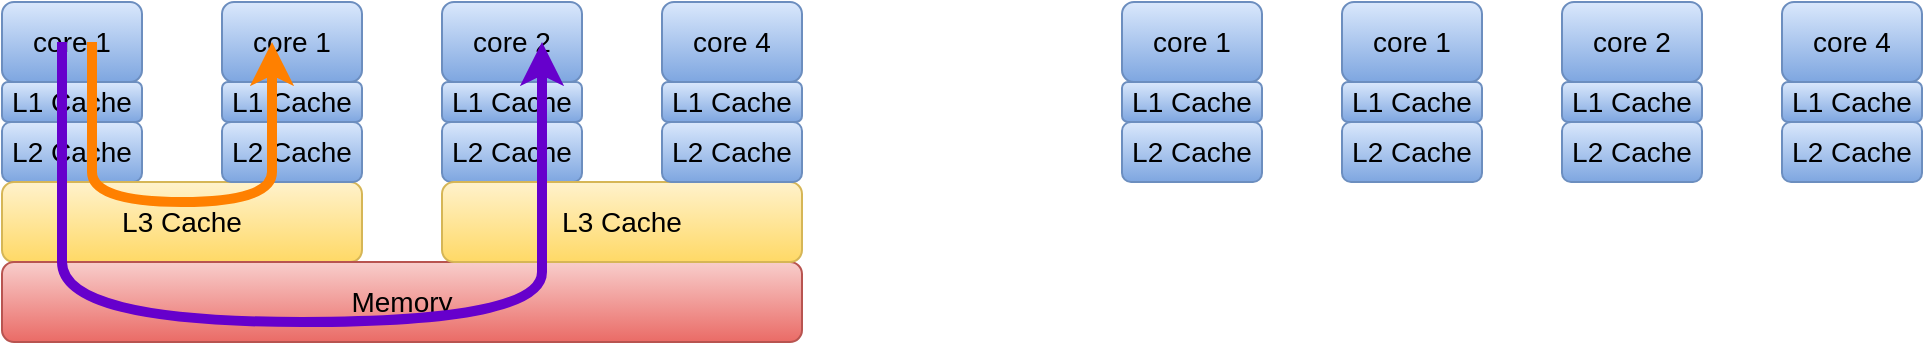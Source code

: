 <mxfile version="24.7.7">
  <diagram name="第 1 页" id="pUntowRnoI_7Z-hXx59B">
    <mxGraphModel dx="1195" dy="615" grid="1" gridSize="10" guides="1" tooltips="1" connect="1" arrows="1" fold="1" page="1" pageScale="1" pageWidth="1169" pageHeight="827" math="0" shadow="0">
      <root>
        <mxCell id="0" />
        <mxCell id="1" parent="0" />
        <mxCell id="2Wx2unt4PNLrUicuaQ1I-2" value="L1 Cache" style="rounded=1;whiteSpace=wrap;html=1;fillColor=#dae8fc;gradientColor=#7ea6e0;strokeColor=#6c8ebf;fontSize=14;" vertex="1" parent="1">
          <mxGeometry x="40" y="80" width="70" height="20" as="geometry" />
        </mxCell>
        <mxCell id="2Wx2unt4PNLrUicuaQ1I-1" value="core 1" style="rounded=1;whiteSpace=wrap;html=1;fillColor=#dae8fc;gradientColor=#7ea6e0;strokeColor=#6c8ebf;fontSize=14;" vertex="1" parent="1">
          <mxGeometry x="40" y="40" width="70" height="40" as="geometry" />
        </mxCell>
        <mxCell id="2Wx2unt4PNLrUicuaQ1I-3" value="L2 Cache" style="rounded=1;whiteSpace=wrap;html=1;fillColor=#dae8fc;gradientColor=#7ea6e0;strokeColor=#6c8ebf;fontSize=14;" vertex="1" parent="1">
          <mxGeometry x="40" y="100" width="70" height="30" as="geometry" />
        </mxCell>
        <mxCell id="2Wx2unt4PNLrUicuaQ1I-4" value="L3 Cache" style="rounded=1;whiteSpace=wrap;html=1;fontSize=14;fillColor=#fff2cc;gradientColor=#ffd966;strokeColor=#d6b656;" vertex="1" parent="1">
          <mxGeometry x="40" y="130" width="180" height="40" as="geometry" />
        </mxCell>
        <mxCell id="2Wx2unt4PNLrUicuaQ1I-5" value="L1 Cache" style="rounded=1;whiteSpace=wrap;html=1;fillColor=#dae8fc;gradientColor=#7ea6e0;strokeColor=#6c8ebf;fontSize=14;" vertex="1" parent="1">
          <mxGeometry x="150" y="80" width="70" height="20" as="geometry" />
        </mxCell>
        <mxCell id="2Wx2unt4PNLrUicuaQ1I-6" value="core 1" style="rounded=1;whiteSpace=wrap;html=1;fillColor=#dae8fc;gradientColor=#7ea6e0;strokeColor=#6c8ebf;fontSize=14;" vertex="1" parent="1">
          <mxGeometry x="150" y="40" width="70" height="40" as="geometry" />
        </mxCell>
        <mxCell id="2Wx2unt4PNLrUicuaQ1I-7" value="L2 Cache" style="rounded=1;whiteSpace=wrap;html=1;fillColor=#dae8fc;gradientColor=#7ea6e0;strokeColor=#6c8ebf;fontSize=14;" vertex="1" parent="1">
          <mxGeometry x="150" y="100" width="70" height="30" as="geometry" />
        </mxCell>
        <mxCell id="2Wx2unt4PNLrUicuaQ1I-8" value="Memory" style="rounded=1;whiteSpace=wrap;html=1;fontSize=14;fillColor=#f8cecc;gradientColor=#ea6b66;strokeColor=#b85450;" vertex="1" parent="1">
          <mxGeometry x="40" y="170" width="400" height="40" as="geometry" />
        </mxCell>
        <mxCell id="2Wx2unt4PNLrUicuaQ1I-16" value="L1 Cache" style="rounded=1;whiteSpace=wrap;html=1;fillColor=#dae8fc;gradientColor=#7ea6e0;strokeColor=#6c8ebf;fontSize=14;" vertex="1" parent="1">
          <mxGeometry x="260" y="80" width="70" height="20" as="geometry" />
        </mxCell>
        <mxCell id="2Wx2unt4PNLrUicuaQ1I-17" value="core 2" style="rounded=1;whiteSpace=wrap;html=1;fillColor=#dae8fc;gradientColor=#7ea6e0;strokeColor=#6c8ebf;fontSize=14;" vertex="1" parent="1">
          <mxGeometry x="260" y="40" width="70" height="40" as="geometry" />
        </mxCell>
        <mxCell id="2Wx2unt4PNLrUicuaQ1I-18" value="L2 Cache" style="rounded=1;whiteSpace=wrap;html=1;fillColor=#dae8fc;gradientColor=#7ea6e0;strokeColor=#6c8ebf;fontSize=14;" vertex="1" parent="1">
          <mxGeometry x="260" y="100" width="70" height="30" as="geometry" />
        </mxCell>
        <mxCell id="2Wx2unt4PNLrUicuaQ1I-19" value="L3 Cache" style="rounded=1;whiteSpace=wrap;html=1;fontSize=14;fillColor=#fff2cc;gradientColor=#ffd966;strokeColor=#d6b656;" vertex="1" parent="1">
          <mxGeometry x="260" y="130" width="180" height="40" as="geometry" />
        </mxCell>
        <mxCell id="2Wx2unt4PNLrUicuaQ1I-20" value="L1 Cache" style="rounded=1;whiteSpace=wrap;html=1;fillColor=#dae8fc;gradientColor=#7ea6e0;strokeColor=#6c8ebf;fontSize=14;" vertex="1" parent="1">
          <mxGeometry x="370" y="80" width="70" height="20" as="geometry" />
        </mxCell>
        <mxCell id="2Wx2unt4PNLrUicuaQ1I-21" value="core 4" style="rounded=1;whiteSpace=wrap;html=1;fillColor=#dae8fc;gradientColor=#7ea6e0;strokeColor=#6c8ebf;fontSize=14;" vertex="1" parent="1">
          <mxGeometry x="370" y="40" width="70" height="40" as="geometry" />
        </mxCell>
        <mxCell id="2Wx2unt4PNLrUicuaQ1I-22" value="L2 Cache" style="rounded=1;whiteSpace=wrap;html=1;fillColor=#dae8fc;gradientColor=#7ea6e0;strokeColor=#6c8ebf;fontSize=14;" vertex="1" parent="1">
          <mxGeometry x="370" y="100" width="70" height="30" as="geometry" />
        </mxCell>
        <mxCell id="2Wx2unt4PNLrUicuaQ1I-25" value="" style="curved=1;endArrow=classic;html=1;rounded=0;strokeColor=#FF8000;strokeWidth=5;" edge="1" parent="1">
          <mxGeometry width="50" height="50" relative="1" as="geometry">
            <mxPoint x="85" y="60" as="sourcePoint" />
            <mxPoint x="175" y="60" as="targetPoint" />
            <Array as="points">
              <mxPoint x="85" y="110" />
              <mxPoint x="85" y="140" />
              <mxPoint x="175" y="140" />
              <mxPoint x="175" y="110" />
            </Array>
          </mxGeometry>
        </mxCell>
        <mxCell id="2Wx2unt4PNLrUicuaQ1I-27" value="" style="curved=1;endArrow=classic;html=1;rounded=0;strokeColor=#6600CC;strokeWidth=5;" edge="1" parent="1">
          <mxGeometry width="50" height="50" relative="1" as="geometry">
            <mxPoint x="70" y="60" as="sourcePoint" />
            <mxPoint x="310" y="60" as="targetPoint" />
            <Array as="points">
              <mxPoint x="70" y="140" />
              <mxPoint x="70" y="200" />
              <mxPoint x="310" y="200" />
              <mxPoint x="310" y="150" />
            </Array>
          </mxGeometry>
        </mxCell>
        <mxCell id="2Wx2unt4PNLrUicuaQ1I-28" value="L1 Cache" style="rounded=1;whiteSpace=wrap;html=1;fillColor=#dae8fc;gradientColor=#7ea6e0;strokeColor=#6c8ebf;fontSize=14;" vertex="1" parent="1">
          <mxGeometry x="600" y="80" width="70" height="20" as="geometry" />
        </mxCell>
        <mxCell id="2Wx2unt4PNLrUicuaQ1I-29" value="core 1" style="rounded=1;whiteSpace=wrap;html=1;fillColor=#dae8fc;gradientColor=#7ea6e0;strokeColor=#6c8ebf;fontSize=14;" vertex="1" parent="1">
          <mxGeometry x="600" y="40" width="70" height="40" as="geometry" />
        </mxCell>
        <mxCell id="2Wx2unt4PNLrUicuaQ1I-30" value="L2 Cache" style="rounded=1;whiteSpace=wrap;html=1;fillColor=#dae8fc;gradientColor=#7ea6e0;strokeColor=#6c8ebf;fontSize=14;" vertex="1" parent="1">
          <mxGeometry x="600" y="100" width="70" height="30" as="geometry" />
        </mxCell>
        <mxCell id="2Wx2unt4PNLrUicuaQ1I-32" value="L1 Cache" style="rounded=1;whiteSpace=wrap;html=1;fillColor=#dae8fc;gradientColor=#7ea6e0;strokeColor=#6c8ebf;fontSize=14;" vertex="1" parent="1">
          <mxGeometry x="710" y="80" width="70" height="20" as="geometry" />
        </mxCell>
        <mxCell id="2Wx2unt4PNLrUicuaQ1I-33" value="core 1" style="rounded=1;whiteSpace=wrap;html=1;fillColor=#dae8fc;gradientColor=#7ea6e0;strokeColor=#6c8ebf;fontSize=14;" vertex="1" parent="1">
          <mxGeometry x="710" y="40" width="70" height="40" as="geometry" />
        </mxCell>
        <mxCell id="2Wx2unt4PNLrUicuaQ1I-34" value="L2 Cache" style="rounded=1;whiteSpace=wrap;html=1;fillColor=#dae8fc;gradientColor=#7ea6e0;strokeColor=#6c8ebf;fontSize=14;" vertex="1" parent="1">
          <mxGeometry x="710" y="100" width="70" height="30" as="geometry" />
        </mxCell>
        <mxCell id="2Wx2unt4PNLrUicuaQ1I-36" value="L1 Cache" style="rounded=1;whiteSpace=wrap;html=1;fillColor=#dae8fc;gradientColor=#7ea6e0;strokeColor=#6c8ebf;fontSize=14;" vertex="1" parent="1">
          <mxGeometry x="820" y="80" width="70" height="20" as="geometry" />
        </mxCell>
        <mxCell id="2Wx2unt4PNLrUicuaQ1I-37" value="core 2" style="rounded=1;whiteSpace=wrap;html=1;fillColor=#dae8fc;gradientColor=#7ea6e0;strokeColor=#6c8ebf;fontSize=14;" vertex="1" parent="1">
          <mxGeometry x="820" y="40" width="70" height="40" as="geometry" />
        </mxCell>
        <mxCell id="2Wx2unt4PNLrUicuaQ1I-38" value="L2 Cache" style="rounded=1;whiteSpace=wrap;html=1;fillColor=#dae8fc;gradientColor=#7ea6e0;strokeColor=#6c8ebf;fontSize=14;" vertex="1" parent="1">
          <mxGeometry x="820" y="100" width="70" height="30" as="geometry" />
        </mxCell>
        <mxCell id="2Wx2unt4PNLrUicuaQ1I-40" value="L1 Cache" style="rounded=1;whiteSpace=wrap;html=1;fillColor=#dae8fc;gradientColor=#7ea6e0;strokeColor=#6c8ebf;fontSize=14;" vertex="1" parent="1">
          <mxGeometry x="930" y="80" width="70" height="20" as="geometry" />
        </mxCell>
        <mxCell id="2Wx2unt4PNLrUicuaQ1I-41" value="core 4" style="rounded=1;whiteSpace=wrap;html=1;fillColor=#dae8fc;gradientColor=#7ea6e0;strokeColor=#6c8ebf;fontSize=14;" vertex="1" parent="1">
          <mxGeometry x="930" y="40" width="70" height="40" as="geometry" />
        </mxCell>
        <mxCell id="2Wx2unt4PNLrUicuaQ1I-42" value="L2 Cache" style="rounded=1;whiteSpace=wrap;html=1;fillColor=#dae8fc;gradientColor=#7ea6e0;strokeColor=#6c8ebf;fontSize=14;" vertex="1" parent="1">
          <mxGeometry x="930" y="100" width="70" height="30" as="geometry" />
        </mxCell>
      </root>
    </mxGraphModel>
  </diagram>
</mxfile>
